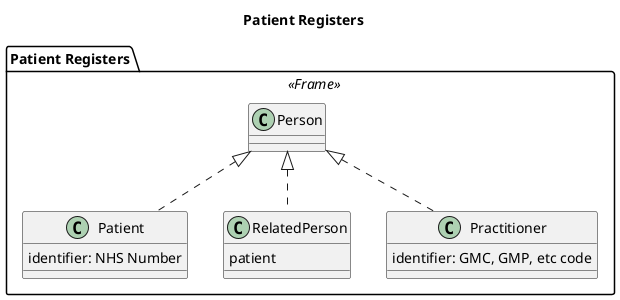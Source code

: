@startuml


title Patient Registers


package PatientRegisters <<Frame>> as "Patient Registers" {
  class Patient implements Person {
    identifier: NHS Number
  }
  class RelatedPerson implements Person {
    patient
  }
  class Practitioner implements Person {
    identifier: GMC, GMP, etc code
  }
  class Person
  
}

@enduml

